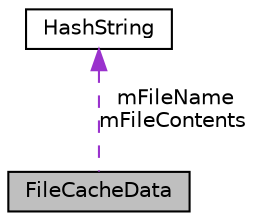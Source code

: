 digraph "FileCacheData"
{
  edge [fontname="Helvetica",fontsize="10",labelfontname="Helvetica",labelfontsize="10"];
  node [fontname="Helvetica",fontsize="10",shape=record];
  Node1 [label="FileCacheData",height=0.2,width=0.4,color="black", fillcolor="grey75", style="filled", fontcolor="black"];
  Node2 -> Node1 [dir="back",color="darkorchid3",fontsize="10",style="dashed",label=" mFileName\nmFileContents" ];
  Node2 [label="HashString",height=0.2,width=0.4,color="black", fillcolor="white", style="filled",URL="$classHashString.html"];
}
